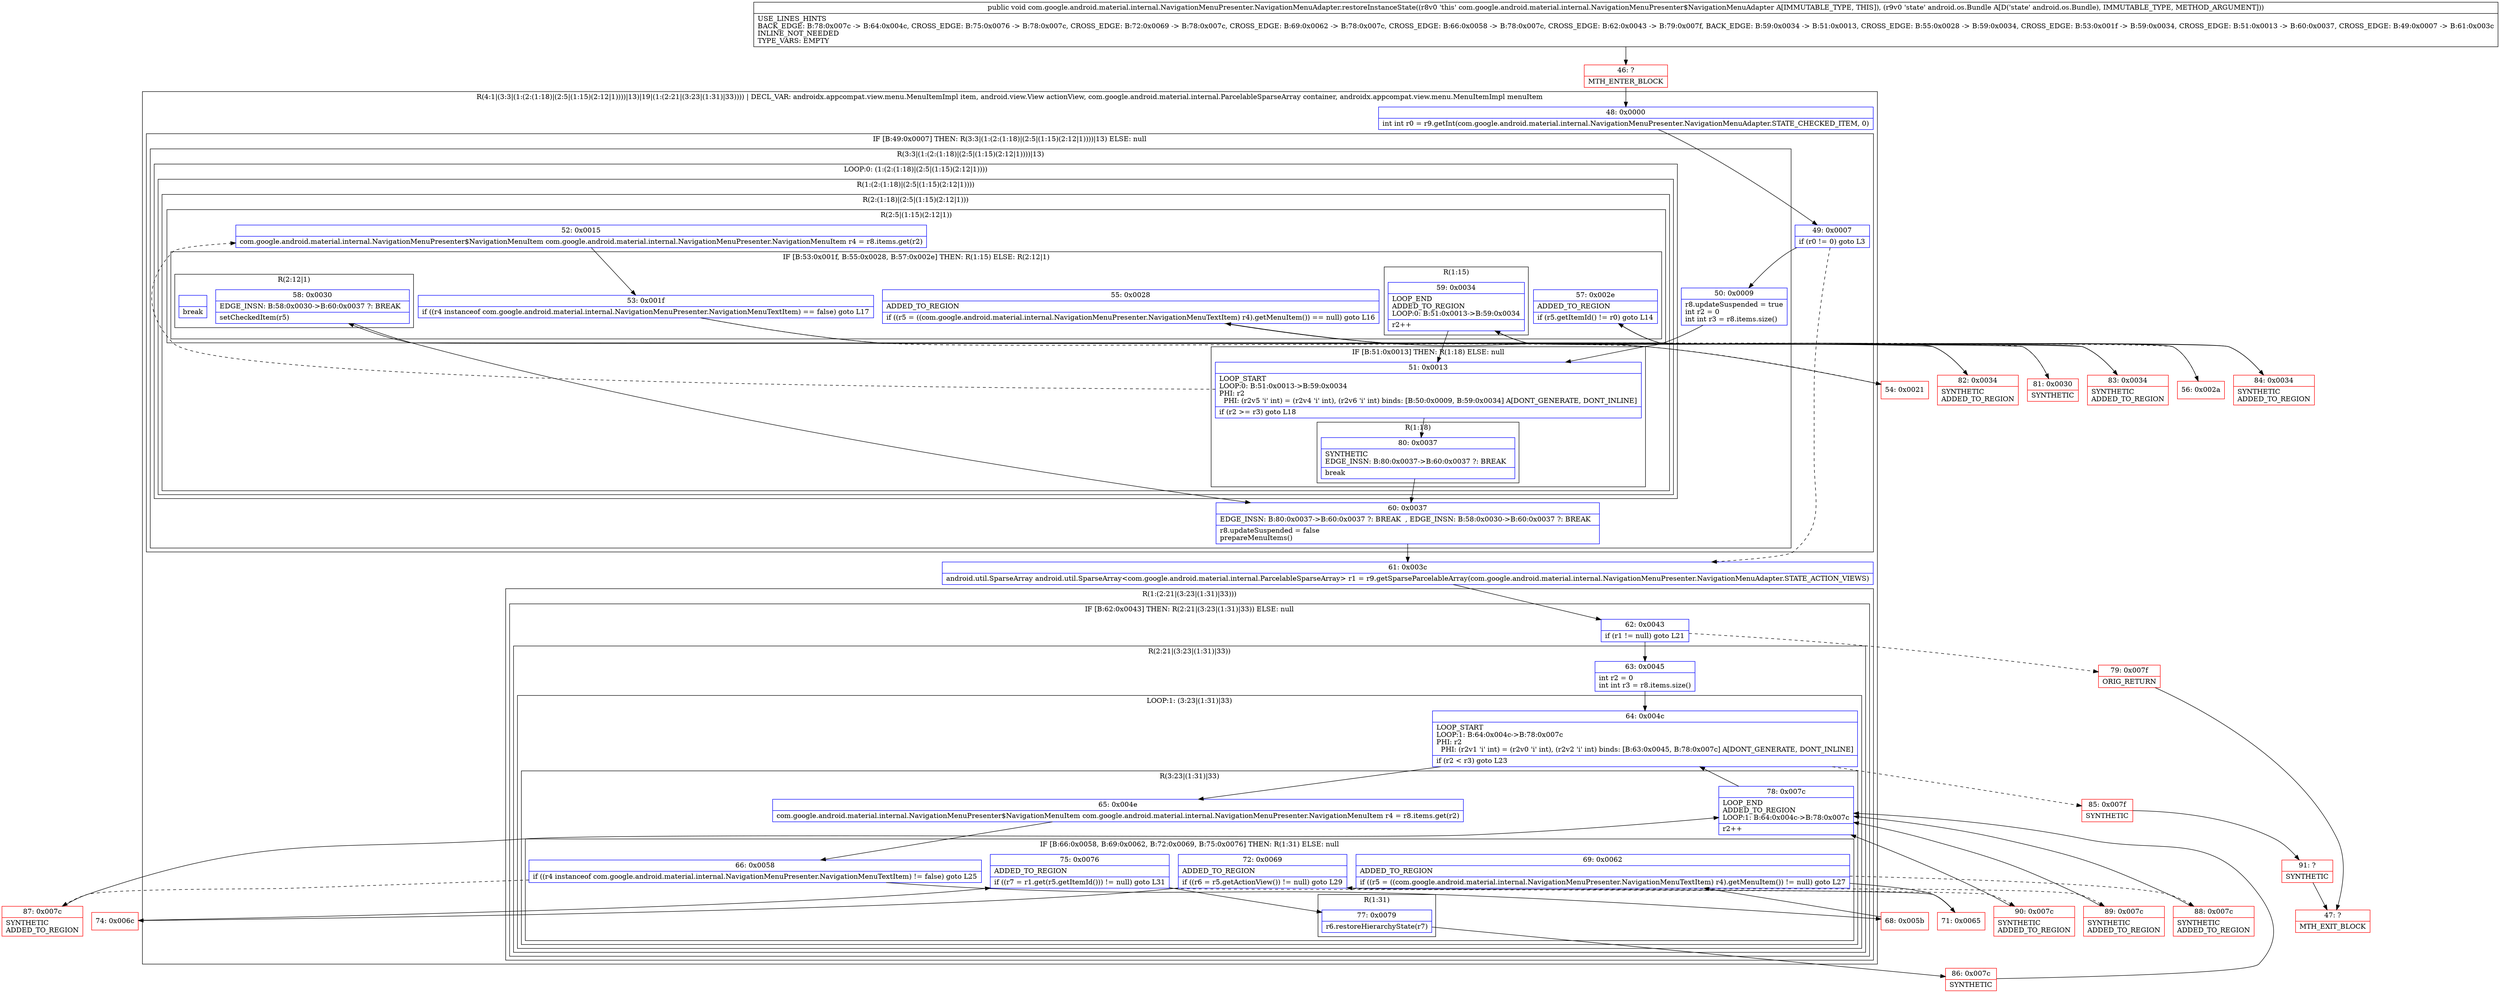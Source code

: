 digraph "CFG forcom.google.android.material.internal.NavigationMenuPresenter.NavigationMenuAdapter.restoreInstanceState(Landroid\/os\/Bundle;)V" {
subgraph cluster_Region_228885917 {
label = "R(4:1|(3:3|(1:(2:(1:18)|(2:5|(1:15)(2:12|1))))|13)|19|(1:(2:21|(3:23|(1:31)|33)))) | DECL_VAR: androidx.appcompat.view.menu.MenuItemImpl item, android.view.View actionView, com.google.android.material.internal.ParcelableSparseArray container, androidx.appcompat.view.menu.MenuItemImpl menuItem\l";
node [shape=record,color=blue];
Node_48 [shape=record,label="{48\:\ 0x0000|int int r0 = r9.getInt(com.google.android.material.internal.NavigationMenuPresenter.NavigationMenuAdapter.STATE_CHECKED_ITEM, 0)\l}"];
subgraph cluster_IfRegion_1261143242 {
label = "IF [B:49:0x0007] THEN: R(3:3|(1:(2:(1:18)|(2:5|(1:15)(2:12|1))))|13) ELSE: null";
node [shape=record,color=blue];
Node_49 [shape=record,label="{49\:\ 0x0007|if (r0 != 0) goto L3\l}"];
subgraph cluster_Region_1377890056 {
label = "R(3:3|(1:(2:(1:18)|(2:5|(1:15)(2:12|1))))|13)";
node [shape=record,color=blue];
Node_50 [shape=record,label="{50\:\ 0x0009|r8.updateSuspended = true\lint r2 = 0\lint int r3 = r8.items.size()\l}"];
subgraph cluster_LoopRegion_1427319920 {
label = "LOOP:0: (1:(2:(1:18)|(2:5|(1:15)(2:12|1))))";
node [shape=record,color=blue];
subgraph cluster_Region_293000494 {
label = "R(1:(2:(1:18)|(2:5|(1:15)(2:12|1))))";
node [shape=record,color=blue];
subgraph cluster_Region_101734420 {
label = "R(2:(1:18)|(2:5|(1:15)(2:12|1)))";
node [shape=record,color=blue];
subgraph cluster_IfRegion_60092706 {
label = "IF [B:51:0x0013] THEN: R(1:18) ELSE: null";
node [shape=record,color=blue];
Node_51 [shape=record,label="{51\:\ 0x0013|LOOP_START\lLOOP:0: B:51:0x0013\-\>B:59:0x0034\lPHI: r2 \l  PHI: (r2v5 'i' int) = (r2v4 'i' int), (r2v6 'i' int) binds: [B:50:0x0009, B:59:0x0034] A[DONT_GENERATE, DONT_INLINE]\l|if (r2 \>= r3) goto L18\l}"];
subgraph cluster_Region_406172269 {
label = "R(1:18)";
node [shape=record,color=blue];
Node_80 [shape=record,label="{80\:\ 0x0037|SYNTHETIC\lEDGE_INSN: B:80:0x0037\-\>B:60:0x0037 ?: BREAK  \l|break\l}"];
}
}
subgraph cluster_Region_1294725932 {
label = "R(2:5|(1:15)(2:12|1))";
node [shape=record,color=blue];
Node_52 [shape=record,label="{52\:\ 0x0015|com.google.android.material.internal.NavigationMenuPresenter$NavigationMenuItem com.google.android.material.internal.NavigationMenuPresenter.NavigationMenuItem r4 = r8.items.get(r2)\l}"];
subgraph cluster_IfRegion_658536776 {
label = "IF [B:53:0x001f, B:55:0x0028, B:57:0x002e] THEN: R(1:15) ELSE: R(2:12|1)";
node [shape=record,color=blue];
Node_53 [shape=record,label="{53\:\ 0x001f|if ((r4 instanceof com.google.android.material.internal.NavigationMenuPresenter.NavigationMenuTextItem) == false) goto L17\l}"];
Node_55 [shape=record,label="{55\:\ 0x0028|ADDED_TO_REGION\l|if ((r5 = ((com.google.android.material.internal.NavigationMenuPresenter.NavigationMenuTextItem) r4).getMenuItem()) == null) goto L16\l}"];
Node_57 [shape=record,label="{57\:\ 0x002e|ADDED_TO_REGION\l|if (r5.getItemId() != r0) goto L14\l}"];
subgraph cluster_Region_1199404299 {
label = "R(1:15)";
node [shape=record,color=blue];
Node_59 [shape=record,label="{59\:\ 0x0034|LOOP_END\lADDED_TO_REGION\lLOOP:0: B:51:0x0013\-\>B:59:0x0034\l|r2++\l}"];
}
subgraph cluster_Region_1418292663 {
label = "R(2:12|1)";
node [shape=record,color=blue];
Node_58 [shape=record,label="{58\:\ 0x0030|EDGE_INSN: B:58:0x0030\-\>B:60:0x0037 ?: BREAK  \l|setCheckedItem(r5)\l}"];
Node_InsnContainer_1945177517 [shape=record,label="{|break\l}"];
}
}
}
}
}
}
Node_60 [shape=record,label="{60\:\ 0x0037|EDGE_INSN: B:80:0x0037\-\>B:60:0x0037 ?: BREAK  , EDGE_INSN: B:58:0x0030\-\>B:60:0x0037 ?: BREAK  \l|r8.updateSuspended = false\lprepareMenuItems()\l}"];
}
}
Node_61 [shape=record,label="{61\:\ 0x003c|android.util.SparseArray android.util.SparseArray\<com.google.android.material.internal.ParcelableSparseArray\> r1 = r9.getSparseParcelableArray(com.google.android.material.internal.NavigationMenuPresenter.NavigationMenuAdapter.STATE_ACTION_VIEWS)\l}"];
subgraph cluster_Region_1998924607 {
label = "R(1:(2:21|(3:23|(1:31)|33)))";
node [shape=record,color=blue];
subgraph cluster_IfRegion_1853065685 {
label = "IF [B:62:0x0043] THEN: R(2:21|(3:23|(1:31)|33)) ELSE: null";
node [shape=record,color=blue];
Node_62 [shape=record,label="{62\:\ 0x0043|if (r1 != null) goto L21\l}"];
subgraph cluster_Region_1355325471 {
label = "R(2:21|(3:23|(1:31)|33))";
node [shape=record,color=blue];
Node_63 [shape=record,label="{63\:\ 0x0045|int r2 = 0\lint int r3 = r8.items.size()\l}"];
subgraph cluster_LoopRegion_1952844151 {
label = "LOOP:1: (3:23|(1:31)|33)";
node [shape=record,color=blue];
Node_64 [shape=record,label="{64\:\ 0x004c|LOOP_START\lLOOP:1: B:64:0x004c\-\>B:78:0x007c\lPHI: r2 \l  PHI: (r2v1 'i' int) = (r2v0 'i' int), (r2v2 'i' int) binds: [B:63:0x0045, B:78:0x007c] A[DONT_GENERATE, DONT_INLINE]\l|if (r2 \< r3) goto L23\l}"];
subgraph cluster_Region_103353103 {
label = "R(3:23|(1:31)|33)";
node [shape=record,color=blue];
Node_65 [shape=record,label="{65\:\ 0x004e|com.google.android.material.internal.NavigationMenuPresenter$NavigationMenuItem com.google.android.material.internal.NavigationMenuPresenter.NavigationMenuItem r4 = r8.items.get(r2)\l}"];
subgraph cluster_IfRegion_1196585451 {
label = "IF [B:66:0x0058, B:69:0x0062, B:72:0x0069, B:75:0x0076] THEN: R(1:31) ELSE: null";
node [shape=record,color=blue];
Node_66 [shape=record,label="{66\:\ 0x0058|if ((r4 instanceof com.google.android.material.internal.NavigationMenuPresenter.NavigationMenuTextItem) != false) goto L25\l}"];
Node_69 [shape=record,label="{69\:\ 0x0062|ADDED_TO_REGION\l|if ((r5 = ((com.google.android.material.internal.NavigationMenuPresenter.NavigationMenuTextItem) r4).getMenuItem()) != null) goto L27\l}"];
Node_72 [shape=record,label="{72\:\ 0x0069|ADDED_TO_REGION\l|if ((r6 = r5.getActionView()) != null) goto L29\l}"];
Node_75 [shape=record,label="{75\:\ 0x0076|ADDED_TO_REGION\l|if ((r7 = r1.get(r5.getItemId())) != null) goto L31\l}"];
subgraph cluster_Region_1110858092 {
label = "R(1:31)";
node [shape=record,color=blue];
Node_77 [shape=record,label="{77\:\ 0x0079|r6.restoreHierarchyState(r7)\l}"];
}
}
Node_78 [shape=record,label="{78\:\ 0x007c|LOOP_END\lADDED_TO_REGION\lLOOP:1: B:64:0x004c\-\>B:78:0x007c\l|r2++\l}"];
}
}
}
}
}
}
Node_46 [shape=record,color=red,label="{46\:\ ?|MTH_ENTER_BLOCK\l}"];
Node_54 [shape=record,color=red,label="{54\:\ 0x0021}"];
Node_56 [shape=record,color=red,label="{56\:\ 0x002a}"];
Node_81 [shape=record,color=red,label="{81\:\ 0x0030|SYNTHETIC\l}"];
Node_84 [shape=record,color=red,label="{84\:\ 0x0034|SYNTHETIC\lADDED_TO_REGION\l}"];
Node_83 [shape=record,color=red,label="{83\:\ 0x0034|SYNTHETIC\lADDED_TO_REGION\l}"];
Node_82 [shape=record,color=red,label="{82\:\ 0x0034|SYNTHETIC\lADDED_TO_REGION\l}"];
Node_68 [shape=record,color=red,label="{68\:\ 0x005b}"];
Node_71 [shape=record,color=red,label="{71\:\ 0x0065}"];
Node_74 [shape=record,color=red,label="{74\:\ 0x006c}"];
Node_86 [shape=record,color=red,label="{86\:\ 0x007c|SYNTHETIC\l}"];
Node_90 [shape=record,color=red,label="{90\:\ 0x007c|SYNTHETIC\lADDED_TO_REGION\l}"];
Node_89 [shape=record,color=red,label="{89\:\ 0x007c|SYNTHETIC\lADDED_TO_REGION\l}"];
Node_88 [shape=record,color=red,label="{88\:\ 0x007c|SYNTHETIC\lADDED_TO_REGION\l}"];
Node_87 [shape=record,color=red,label="{87\:\ 0x007c|SYNTHETIC\lADDED_TO_REGION\l}"];
Node_85 [shape=record,color=red,label="{85\:\ 0x007f|SYNTHETIC\l}"];
Node_91 [shape=record,color=red,label="{91\:\ ?|SYNTHETIC\l}"];
Node_47 [shape=record,color=red,label="{47\:\ ?|MTH_EXIT_BLOCK\l}"];
Node_79 [shape=record,color=red,label="{79\:\ 0x007f|ORIG_RETURN\l}"];
MethodNode[shape=record,label="{public void com.google.android.material.internal.NavigationMenuPresenter.NavigationMenuAdapter.restoreInstanceState((r8v0 'this' com.google.android.material.internal.NavigationMenuPresenter$NavigationMenuAdapter A[IMMUTABLE_TYPE, THIS]), (r9v0 'state' android.os.Bundle A[D('state' android.os.Bundle), IMMUTABLE_TYPE, METHOD_ARGUMENT]))  | USE_LINES_HINTS\lBACK_EDGE: B:78:0x007c \-\> B:64:0x004c, CROSS_EDGE: B:75:0x0076 \-\> B:78:0x007c, CROSS_EDGE: B:72:0x0069 \-\> B:78:0x007c, CROSS_EDGE: B:69:0x0062 \-\> B:78:0x007c, CROSS_EDGE: B:66:0x0058 \-\> B:78:0x007c, CROSS_EDGE: B:62:0x0043 \-\> B:79:0x007f, BACK_EDGE: B:59:0x0034 \-\> B:51:0x0013, CROSS_EDGE: B:55:0x0028 \-\> B:59:0x0034, CROSS_EDGE: B:53:0x001f \-\> B:59:0x0034, CROSS_EDGE: B:51:0x0013 \-\> B:60:0x0037, CROSS_EDGE: B:49:0x0007 \-\> B:61:0x003c\lINLINE_NOT_NEEDED\lTYPE_VARS: EMPTY\l}"];
MethodNode -> Node_46;Node_48 -> Node_49;
Node_49 -> Node_50;
Node_49 -> Node_61[style=dashed];
Node_50 -> Node_51;
Node_51 -> Node_52[style=dashed];
Node_51 -> Node_80;
Node_80 -> Node_60;
Node_52 -> Node_53;
Node_53 -> Node_54[style=dashed];
Node_53 -> Node_82;
Node_55 -> Node_56[style=dashed];
Node_55 -> Node_83;
Node_57 -> Node_81[style=dashed];
Node_57 -> Node_84;
Node_59 -> Node_51;
Node_58 -> Node_60;
Node_60 -> Node_61;
Node_61 -> Node_62;
Node_62 -> Node_63;
Node_62 -> Node_79[style=dashed];
Node_63 -> Node_64;
Node_64 -> Node_65;
Node_64 -> Node_85[style=dashed];
Node_65 -> Node_66;
Node_66 -> Node_68;
Node_66 -> Node_87[style=dashed];
Node_69 -> Node_71;
Node_69 -> Node_88[style=dashed];
Node_72 -> Node_74;
Node_72 -> Node_89[style=dashed];
Node_75 -> Node_77;
Node_75 -> Node_90[style=dashed];
Node_77 -> Node_86;
Node_78 -> Node_64;
Node_46 -> Node_48;
Node_54 -> Node_55;
Node_56 -> Node_57;
Node_81 -> Node_58;
Node_84 -> Node_59;
Node_83 -> Node_59;
Node_82 -> Node_59;
Node_68 -> Node_69;
Node_71 -> Node_72;
Node_74 -> Node_75;
Node_86 -> Node_78;
Node_90 -> Node_78;
Node_89 -> Node_78;
Node_88 -> Node_78;
Node_87 -> Node_78;
Node_85 -> Node_91;
Node_91 -> Node_47;
Node_79 -> Node_47;
}

